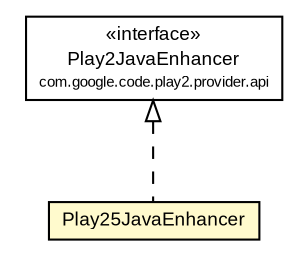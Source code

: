#!/usr/local/bin/dot
#
# Class diagram 
# Generated by UMLGraph version R5_6-24-gf6e263 (http://www.umlgraph.org/)
#

digraph G {
	edge [fontname="arial",fontsize=10,labelfontname="arial",labelfontsize=10];
	node [fontname="arial",fontsize=10,shape=plaintext];
	nodesep=0.25;
	ranksep=0.5;
	// com.google.code.play2.provider.play25.Play25JavaEnhancer
	c264 [label=<<table title="com.google.code.play2.provider.play25.Play25JavaEnhancer" border="0" cellborder="1" cellspacing="0" cellpadding="2" port="p" bgcolor="lemonChiffon" href="./Play25JavaEnhancer.html">
		<tr><td><table border="0" cellspacing="0" cellpadding="1">
<tr><td align="center" balign="center"> Play25JavaEnhancer </td></tr>
		</table></td></tr>
		</table>>, URL="./Play25JavaEnhancer.html", fontname="arial", fontcolor="black", fontsize=9.0];
	//com.google.code.play2.provider.play25.Play25JavaEnhancer implements com.google.code.play2.provider.api.Play2JavaEnhancer
	c277:p -> c264:p [dir=back,arrowtail=empty,style=dashed];
	// com.google.code.play2.provider.api.Play2JavaEnhancer
	c277 [label=<<table title="com.google.code.play2.provider.api.Play2JavaEnhancer" border="0" cellborder="1" cellspacing="0" cellpadding="2" port="p">
		<tr><td><table border="0" cellspacing="0" cellpadding="1">
<tr><td align="center" balign="center"> &#171;interface&#187; </td></tr>
<tr><td align="center" balign="center"> Play2JavaEnhancer </td></tr>
<tr><td align="center" balign="center"><font point-size="7.0"> com.google.code.play2.provider.api </font></td></tr>
		</table></td></tr>
		</table>>, URL="null", fontname="arial", fontcolor="black", fontsize=9.0];
}

